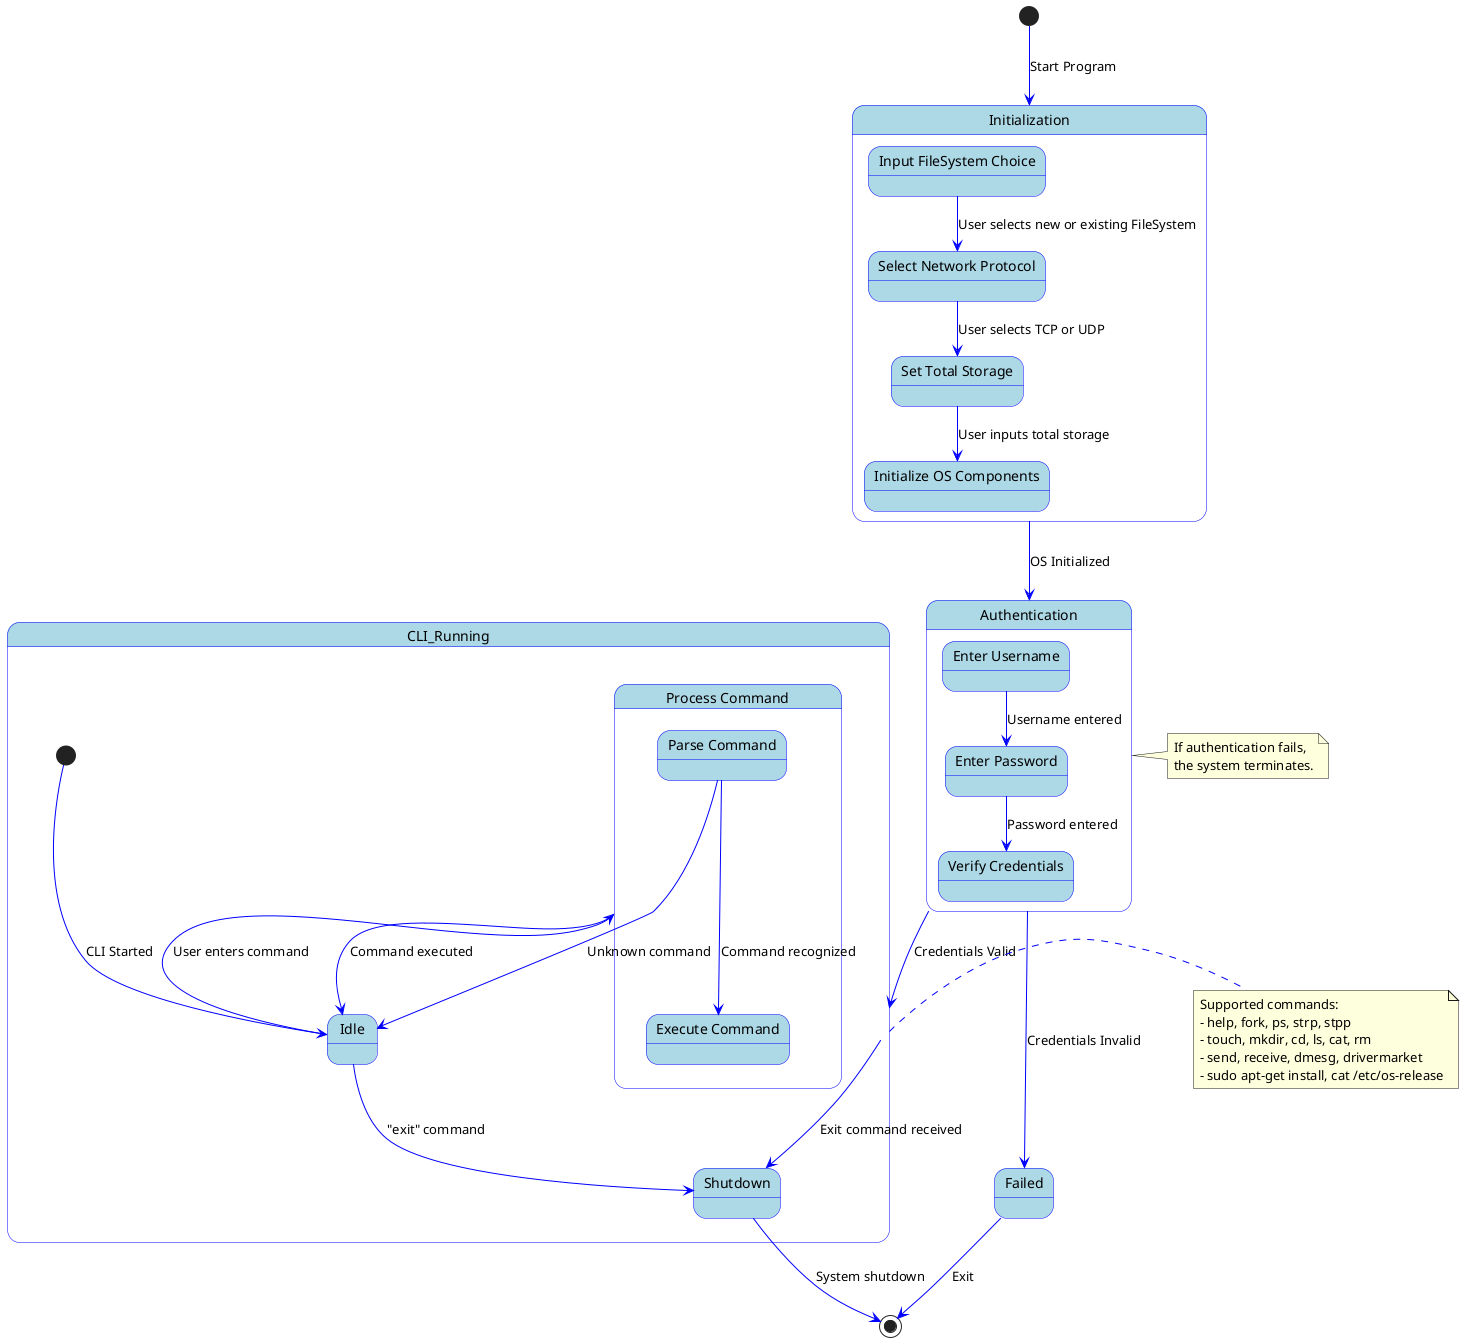 @startuml name
skinparam backgroundColor white
skinparam state {
  BackgroundColor LightBlue
  BorderColor Blue
  ArrowColor Blue
}

[*] --> Initialization : Start Program

state Initialization {
  state "Input FileSystem Choice" as FSChoice
  state "Select Network Protocol" as NetChoice
  state "Set Total Storage" as StorageChoice
  state "Initialize OS Components" as OSInit

  FSChoice --> NetChoice : User selects new or existing FileSystem
  NetChoice --> StorageChoice : User selects TCP or UDP
  StorageChoice --> OSInit : User inputs total storage
}

Initialization --> Authentication : OS Initialized

state Authentication {
  state "Enter Username" as UserInput
  state "Enter Password" as PassInput
  state "Verify Credentials" as Verify

  UserInput --> PassInput : Username entered
  PassInput --> Verify : Password entered
}

Authentication --> CLI_Running : Credentials Valid
Authentication --> Failed : Credentials Invalid
Failed --> [*] : Exit

state CLI_Running {
  state "Idle" as Idle
  state "Process Command" as ProcessCmd

  Idle --> ProcessCmd : User enters command
  ProcessCmd --> Idle : Command executed

  state ProcessCmd {
    state "Parse Command" as Parse
    state "Execute Command" as Execute

    Parse --> Execute : Command recognized
    Parse --> Idle : Unknown command
  }

  [*] --> Idle : CLI Started
  Idle --> Shutdown : "exit" command
}

CLI_Running --> Shutdown : Exit command received
Shutdown --> [*] : System shutdown

note right of Authentication
  If authentication fails,
  the system terminates.
end note

note right of CLI_Running
  Supported commands:
  - help, fork, ps, strp, stpp
  - touch, mkdir, cd, ls, cat, rm
  - send, receive, dmesg, drivermarket
  - sudo apt-get install, cat /etc/os-release
end note

@enduml